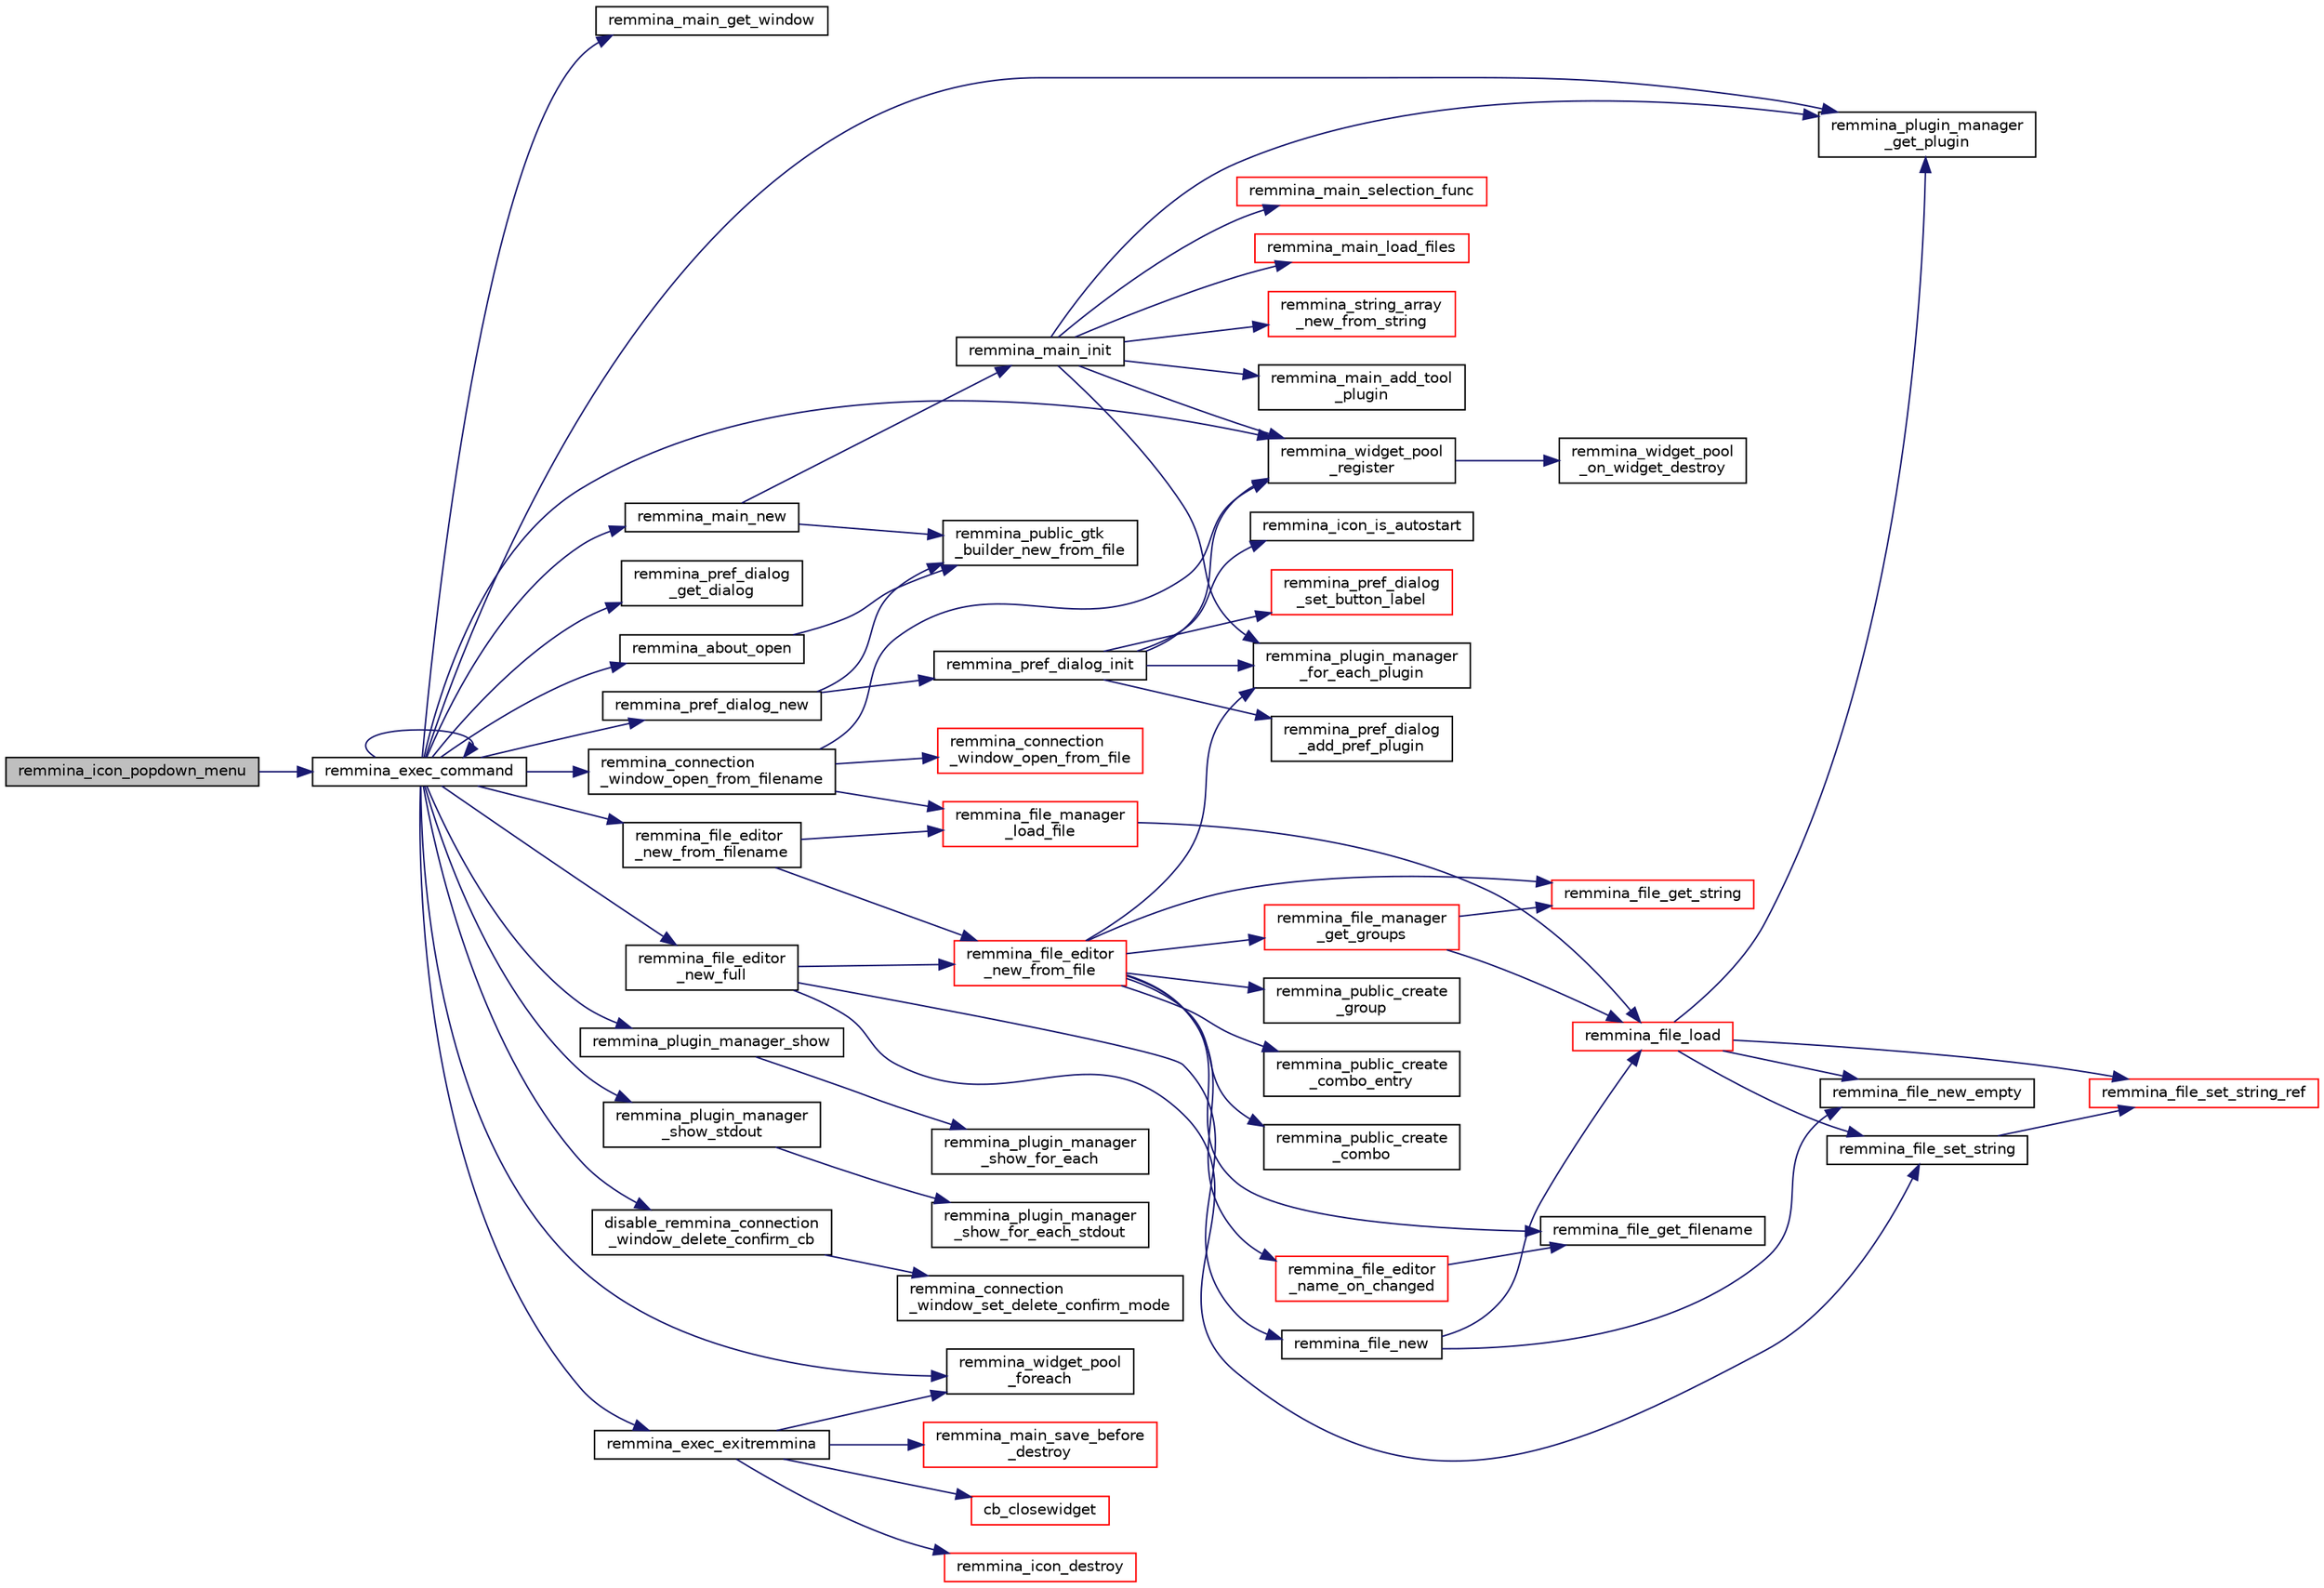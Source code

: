 digraph "remmina_icon_popdown_menu"
{
  edge [fontname="Helvetica",fontsize="10",labelfontname="Helvetica",labelfontsize="10"];
  node [fontname="Helvetica",fontsize="10",shape=record];
  rankdir="LR";
  Node2683 [label="remmina_icon_popdown_menu",height=0.2,width=0.4,color="black", fillcolor="grey75", style="filled", fontcolor="black"];
  Node2683 -> Node2684 [color="midnightblue",fontsize="10",style="solid",fontname="Helvetica"];
  Node2684 [label="remmina_exec_command",height=0.2,width=0.4,color="black", fillcolor="white", style="filled",URL="$remmina__exec_8c.html#a424cabdcff647797061e7482049d62a7"];
  Node2684 -> Node2685 [color="midnightblue",fontsize="10",style="solid",fontname="Helvetica"];
  Node2685 [label="remmina_main_get_window",height=0.2,width=0.4,color="black", fillcolor="white", style="filled",URL="$remmina__main_8c.html#a7740488de65c0e642895cc9dfba07b6e"];
  Node2684 -> Node2686 [color="midnightblue",fontsize="10",style="solid",fontname="Helvetica"];
  Node2686 [label="remmina_main_new",height=0.2,width=0.4,color="black", fillcolor="white", style="filled",URL="$remmina__main_8c.html#af14b1942a754d7b2f5c10266208ebe01"];
  Node2686 -> Node2687 [color="midnightblue",fontsize="10",style="solid",fontname="Helvetica"];
  Node2687 [label="remmina_public_gtk\l_builder_new_from_file",height=0.2,width=0.4,color="black", fillcolor="white", style="filled",URL="$remmina__public_8c.html#a3031598a6e4f67d1519d8e5afba7da41"];
  Node2686 -> Node2688 [color="midnightblue",fontsize="10",style="solid",fontname="Helvetica"];
  Node2688 [label="remmina_main_init",height=0.2,width=0.4,color="black", fillcolor="white", style="filled",URL="$remmina__main_8c.html#afefc1b651e1c546e949dbe6df72b0300"];
  Node2688 -> Node2689 [color="midnightblue",fontsize="10",style="solid",fontname="Helvetica"];
  Node2689 [label="remmina_string_array\l_new_from_string",height=0.2,width=0.4,color="red", fillcolor="white", style="filled",URL="$remmina__string__array_8c.html#a7f1c8e427a25c2d5cede3952b1d0ad90"];
  Node2688 -> Node2692 [color="midnightblue",fontsize="10",style="solid",fontname="Helvetica"];
  Node2692 [label="remmina_plugin_manager\l_for_each_plugin",height=0.2,width=0.4,color="black", fillcolor="white", style="filled",URL="$remmina__plugin__manager_8c.html#a13f13a6a4280268656f258cb5aeff031"];
  Node2688 -> Node2693 [color="midnightblue",fontsize="10",style="solid",fontname="Helvetica"];
  Node2693 [label="remmina_main_add_tool\l_plugin",height=0.2,width=0.4,color="black", fillcolor="white", style="filled",URL="$remmina__main_8c.html#a7be10e330f0c2a3f74e119cde443786f"];
  Node2688 -> Node2694 [color="midnightblue",fontsize="10",style="solid",fontname="Helvetica"];
  Node2694 [label="remmina_plugin_manager\l_get_plugin",height=0.2,width=0.4,color="black", fillcolor="white", style="filled",URL="$remmina__plugin__manager_8c.html#a3872c8656a8a3d5147bcc603471c1932"];
  Node2688 -> Node2695 [color="midnightblue",fontsize="10",style="solid",fontname="Helvetica"];
  Node2695 [label="remmina_main_selection_func",height=0.2,width=0.4,color="red", fillcolor="white", style="filled",URL="$remmina__main_8c.html#a3c5043279b5d98d4d08635d33402ea66"];
  Node2688 -> Node2697 [color="midnightblue",fontsize="10",style="solid",fontname="Helvetica"];
  Node2697 [label="remmina_main_load_files",height=0.2,width=0.4,color="red", fillcolor="white", style="filled",URL="$remmina__main_8c.html#a3617295e74fa84edbd41dedc601402a7"];
  Node2688 -> Node2764 [color="midnightblue",fontsize="10",style="solid",fontname="Helvetica"];
  Node2764 [label="remmina_widget_pool\l_register",height=0.2,width=0.4,color="black", fillcolor="white", style="filled",URL="$remmina__widget__pool_8c.html#ae3c9c9853eb5bedbfeadbfac1d495b95"];
  Node2764 -> Node2765 [color="midnightblue",fontsize="10",style="solid",fontname="Helvetica"];
  Node2765 [label="remmina_widget_pool\l_on_widget_destroy",height=0.2,width=0.4,color="black", fillcolor="white", style="filled",URL="$remmina__widget__pool_8c.html#aa5fd17580202843eab40cabb258d2664"];
  Node2684 -> Node2766 [color="midnightblue",fontsize="10",style="solid",fontname="Helvetica"];
  Node2766 [label="remmina_pref_dialog\l_get_dialog",height=0.2,width=0.4,color="black", fillcolor="white", style="filled",URL="$remmina__pref__dialog_8c.html#af87f153e3fc696f76da732d8e431be5a"];
  Node2684 -> Node2767 [color="midnightblue",fontsize="10",style="solid",fontname="Helvetica"];
  Node2767 [label="remmina_pref_dialog_new",height=0.2,width=0.4,color="black", fillcolor="white", style="filled",URL="$remmina__pref__dialog_8c.html#a16091735af5c6ee31fb794a5fb860342"];
  Node2767 -> Node2687 [color="midnightblue",fontsize="10",style="solid",fontname="Helvetica"];
  Node2767 -> Node2768 [color="midnightblue",fontsize="10",style="solid",fontname="Helvetica"];
  Node2768 [label="remmina_pref_dialog_init",height=0.2,width=0.4,color="black", fillcolor="white", style="filled",URL="$remmina__pref__dialog_8c.html#a9a050b69e373c90ea7d400aa94f34344"];
  Node2768 -> Node2769 [color="midnightblue",fontsize="10",style="solid",fontname="Helvetica"];
  Node2769 [label="remmina_icon_is_autostart",height=0.2,width=0.4,color="black", fillcolor="white", style="filled",URL="$remmina__icon_8c.html#ae477ccd85ab1d878d243aed7fa5e48ae"];
  Node2768 -> Node2770 [color="midnightblue",fontsize="10",style="solid",fontname="Helvetica"];
  Node2770 [label="remmina_pref_dialog\l_set_button_label",height=0.2,width=0.4,color="red", fillcolor="white", style="filled",URL="$remmina__pref__dialog_8c.html#a384dde55873f855555c0194d45cbfd59"];
  Node2768 -> Node2692 [color="midnightblue",fontsize="10",style="solid",fontname="Helvetica"];
  Node2768 -> Node2772 [color="midnightblue",fontsize="10",style="solid",fontname="Helvetica"];
  Node2772 [label="remmina_pref_dialog\l_add_pref_plugin",height=0.2,width=0.4,color="black", fillcolor="white", style="filled",URL="$remmina__pref__dialog_8c.html#add9c48bccc2c61be2f2900a154648dd4"];
  Node2768 -> Node2764 [color="midnightblue",fontsize="10",style="solid",fontname="Helvetica"];
  Node2684 -> Node2773 [color="midnightblue",fontsize="10",style="solid",fontname="Helvetica"];
  Node2773 [label="remmina_file_editor\l_new_full",height=0.2,width=0.4,color="black", fillcolor="white", style="filled",URL="$remmina__file__editor_8c.html#ab563344276cbcdf0fcea05b0b64c7aeb"];
  Node2773 -> Node2774 [color="midnightblue",fontsize="10",style="solid",fontname="Helvetica"];
  Node2774 [label="remmina_file_new",height=0.2,width=0.4,color="black", fillcolor="white", style="filled",URL="$remmina__file_8c.html#a5e421ba636d34e21bba5ece463e98892"];
  Node2774 -> Node2704 [color="midnightblue",fontsize="10",style="solid",fontname="Helvetica"];
  Node2704 [label="remmina_file_load",height=0.2,width=0.4,color="red", fillcolor="white", style="filled",URL="$remmina__file_8c.html#ac1cc2d7f827f7d64c7fd3edf10e9383e"];
  Node2704 -> Node2705 [color="midnightblue",fontsize="10",style="solid",fontname="Helvetica"];
  Node2705 [label="remmina_file_new_empty",height=0.2,width=0.4,color="black", fillcolor="white", style="filled",URL="$remmina__file_8c.html#adab087b7139756f029020a87a5438cfa"];
  Node2704 -> Node2694 [color="midnightblue",fontsize="10",style="solid",fontname="Helvetica"];
  Node2704 -> Node2711 [color="midnightblue",fontsize="10",style="solid",fontname="Helvetica"];
  Node2711 [label="remmina_file_set_string",height=0.2,width=0.4,color="black", fillcolor="white", style="filled",URL="$remmina__file_8c.html#a85ca1ca2d0bf9ef29e490c6f4527a954"];
  Node2711 -> Node2712 [color="midnightblue",fontsize="10",style="solid",fontname="Helvetica"];
  Node2712 [label="remmina_file_set_string_ref",height=0.2,width=0.4,color="red", fillcolor="white", style="filled",URL="$remmina__file_8c.html#a74951c1067a1a5e1341f5e1c1206dec6"];
  Node2704 -> Node2712 [color="midnightblue",fontsize="10",style="solid",fontname="Helvetica"];
  Node2774 -> Node2705 [color="midnightblue",fontsize="10",style="solid",fontname="Helvetica"];
  Node2773 -> Node2711 [color="midnightblue",fontsize="10",style="solid",fontname="Helvetica"];
  Node2773 -> Node2775 [color="midnightblue",fontsize="10",style="solid",fontname="Helvetica"];
  Node2775 [label="remmina_file_editor\l_new_from_file",height=0.2,width=0.4,color="red", fillcolor="white", style="filled",URL="$remmina__file__editor_8c.html#a08327d6951c345808628dbb5784aba06"];
  Node2775 -> Node2755 [color="midnightblue",fontsize="10",style="solid",fontname="Helvetica"];
  Node2755 [label="remmina_file_get_filename",height=0.2,width=0.4,color="black", fillcolor="white", style="filled",URL="$remmina__file_8c.html#ad1e4f3a0f64cd98e301044b6c38a1f1d"];
  Node2775 -> Node2776 [color="midnightblue",fontsize="10",style="solid",fontname="Helvetica"];
  Node2776 [label="remmina_public_create\l_group",height=0.2,width=0.4,color="black", fillcolor="white", style="filled",URL="$remmina__public_8c.html#a995da243f78002153d18616b46dcdf63"];
  Node2775 -> Node2777 [color="midnightblue",fontsize="10",style="solid",fontname="Helvetica"];
  Node2777 [label="remmina_file_editor\l_name_on_changed",height=0.2,width=0.4,color="red", fillcolor="white", style="filled",URL="$remmina__file__editor_8c.html#a206bacb96cc7d4236d910be89a7cd613"];
  Node2777 -> Node2755 [color="midnightblue",fontsize="10",style="solid",fontname="Helvetica"];
  Node2775 -> Node2718 [color="midnightblue",fontsize="10",style="solid",fontname="Helvetica"];
  Node2718 [label="remmina_file_get_string",height=0.2,width=0.4,color="red", fillcolor="white", style="filled",URL="$remmina__file_8c.html#a8eb1b213d9d08c6ad13683ce05f4355e"];
  Node2775 -> Node2780 [color="midnightblue",fontsize="10",style="solid",fontname="Helvetica"];
  Node2780 [label="remmina_file_manager\l_get_groups",height=0.2,width=0.4,color="red", fillcolor="white", style="filled",URL="$remmina__file__manager_8c.html#a536edeef371d907ab3936f4d65c3003d"];
  Node2780 -> Node2704 [color="midnightblue",fontsize="10",style="solid",fontname="Helvetica"];
  Node2780 -> Node2718 [color="midnightblue",fontsize="10",style="solid",fontname="Helvetica"];
  Node2775 -> Node2784 [color="midnightblue",fontsize="10",style="solid",fontname="Helvetica"];
  Node2784 [label="remmina_public_create\l_combo_entry",height=0.2,width=0.4,color="black", fillcolor="white", style="filled",URL="$remmina__public_8c.html#a9ec86f1e9caea5ebc867a90230d6b51a"];
  Node2775 -> Node2785 [color="midnightblue",fontsize="10",style="solid",fontname="Helvetica"];
  Node2785 [label="remmina_public_create\l_combo",height=0.2,width=0.4,color="black", fillcolor="white", style="filled",URL="$remmina__public_8c.html#ab4a593956dfe89aba3242a5c264a681f"];
  Node2775 -> Node2692 [color="midnightblue",fontsize="10",style="solid",fontname="Helvetica"];
  Node2684 -> Node2823 [color="midnightblue",fontsize="10",style="solid",fontname="Helvetica"];
  Node2823 [label="remmina_connection\l_window_open_from_filename",height=0.2,width=0.4,color="black", fillcolor="white", style="filled",URL="$remmina__connection__window_8c.html#ab0ed27ef360efc7d92906cbabf9da5db"];
  Node2823 -> Node2824 [color="midnightblue",fontsize="10",style="solid",fontname="Helvetica"];
  Node2824 [label="remmina_file_manager\l_load_file",height=0.2,width=0.4,color="red", fillcolor="white", style="filled",URL="$remmina__file__manager_8c.html#af7b58659604660eb0cb40b0e0f8348ab"];
  Node2824 -> Node2704 [color="midnightblue",fontsize="10",style="solid",fontname="Helvetica"];
  Node2823 -> Node2826 [color="midnightblue",fontsize="10",style="solid",fontname="Helvetica"];
  Node2826 [label="remmina_connection\l_window_open_from_file",height=0.2,width=0.4,color="red", fillcolor="white", style="filled",URL="$remmina__connection__window_8c.html#a1c7f722a89609523cc4de079cc82f23c"];
  Node2823 -> Node2764 [color="midnightblue",fontsize="10",style="solid",fontname="Helvetica"];
  Node2684 -> Node3016 [color="midnightblue",fontsize="10",style="solid",fontname="Helvetica"];
  Node3016 [label="remmina_file_editor\l_new_from_filename",height=0.2,width=0.4,color="black", fillcolor="white", style="filled",URL="$remmina__file__editor_8c.html#aa9345cfe3fb32d326b652e96ee55eaea"];
  Node3016 -> Node2824 [color="midnightblue",fontsize="10",style="solid",fontname="Helvetica"];
  Node3016 -> Node2775 [color="midnightblue",fontsize="10",style="solid",fontname="Helvetica"];
  Node2684 -> Node3017 [color="midnightblue",fontsize="10",style="solid",fontname="Helvetica"];
  Node3017 [label="remmina_about_open",height=0.2,width=0.4,color="black", fillcolor="white", style="filled",URL="$remmina__about_8c.html#a3ad768979e0945a162018c6d596c90f4"];
  Node3017 -> Node2687 [color="midnightblue",fontsize="10",style="solid",fontname="Helvetica"];
  Node2684 -> Node2684 [color="midnightblue",fontsize="10",style="solid",fontname="Helvetica"];
  Node2684 -> Node3018 [color="midnightblue",fontsize="10",style="solid",fontname="Helvetica"];
  Node3018 [label="remmina_plugin_manager_show",height=0.2,width=0.4,color="black", fillcolor="white", style="filled",URL="$remmina__plugin__manager_8c.html#aedec4e9cf18d99a559aa51065c2bc276"];
  Node3018 -> Node3019 [color="midnightblue",fontsize="10",style="solid",fontname="Helvetica"];
  Node3019 [label="remmina_plugin_manager\l_show_for_each",height=0.2,width=0.4,color="black", fillcolor="white", style="filled",URL="$remmina__plugin__manager_8c.html#a634fadd9871f76bc60c3da0aa95e719c"];
  Node2684 -> Node3020 [color="midnightblue",fontsize="10",style="solid",fontname="Helvetica"];
  Node3020 [label="remmina_plugin_manager\l_show_stdout",height=0.2,width=0.4,color="black", fillcolor="white", style="filled",URL="$remmina__plugin__manager_8c.html#afe0881986b2a64bfb5460981dadcf28d"];
  Node3020 -> Node3021 [color="midnightblue",fontsize="10",style="solid",fontname="Helvetica"];
  Node3021 [label="remmina_plugin_manager\l_show_for_each_stdout",height=0.2,width=0.4,color="black", fillcolor="white", style="filled",URL="$remmina__plugin__manager_8c.html#a3fdc160c477f9f5e1d881c0c054d4b07"];
  Node2684 -> Node2694 [color="midnightblue",fontsize="10",style="solid",fontname="Helvetica"];
  Node2684 -> Node2764 [color="midnightblue",fontsize="10",style="solid",fontname="Helvetica"];
  Node2684 -> Node2949 [color="midnightblue",fontsize="10",style="solid",fontname="Helvetica"];
  Node2949 [label="remmina_widget_pool\l_foreach",height=0.2,width=0.4,color="black", fillcolor="white", style="filled",URL="$remmina__widget__pool_8c.html#a53fad3994b2550300cfd4fd8bb2a2b5b"];
  Node2684 -> Node3004 [color="midnightblue",fontsize="10",style="solid",fontname="Helvetica"];
  Node3004 [label="disable_remmina_connection\l_window_delete_confirm_cb",height=0.2,width=0.4,color="black", fillcolor="white", style="filled",URL="$remmina__exec_8c.html#a3a857f545238914d4e021d44c4b15b4f"];
  Node3004 -> Node3005 [color="midnightblue",fontsize="10",style="solid",fontname="Helvetica"];
  Node3005 [label="remmina_connection\l_window_set_delete_confirm_mode",height=0.2,width=0.4,color="black", fillcolor="white", style="filled",URL="$remmina__connection__window_8c.html#aaedb0044bf386cc1ecd815e29684ee64"];
  Node2684 -> Node2991 [color="midnightblue",fontsize="10",style="solid",fontname="Helvetica"];
  Node2991 [label="remmina_exec_exitremmina",height=0.2,width=0.4,color="black", fillcolor="white", style="filled",URL="$remmina__exec_8c.html#a206abe0e916081b29c5faa52330e2271"];
  Node2991 -> Node2992 [color="midnightblue",fontsize="10",style="solid",fontname="Helvetica"];
  Node2992 [label="remmina_main_save_before\l_destroy",height=0.2,width=0.4,color="red", fillcolor="white", style="filled",URL="$remmina__main_8c.html#a009f32092bd1d8dcd8e783d25416f3df"];
  Node2991 -> Node2949 [color="midnightblue",fontsize="10",style="solid",fontname="Helvetica"];
  Node2991 -> Node2994 [color="midnightblue",fontsize="10",style="solid",fontname="Helvetica"];
  Node2994 [label="cb_closewidget",height=0.2,width=0.4,color="red", fillcolor="white", style="filled",URL="$remmina__exec_8c.html#a0ffd51ed283da4640c920e75e89e694a"];
  Node2991 -> Node2995 [color="midnightblue",fontsize="10",style="solid",fontname="Helvetica"];
  Node2995 [label="remmina_icon_destroy",height=0.2,width=0.4,color="red", fillcolor="white", style="filled",URL="$remmina__icon_8c.html#a25b1d13f76ddf6a51836d780eda5fab1"];
}
